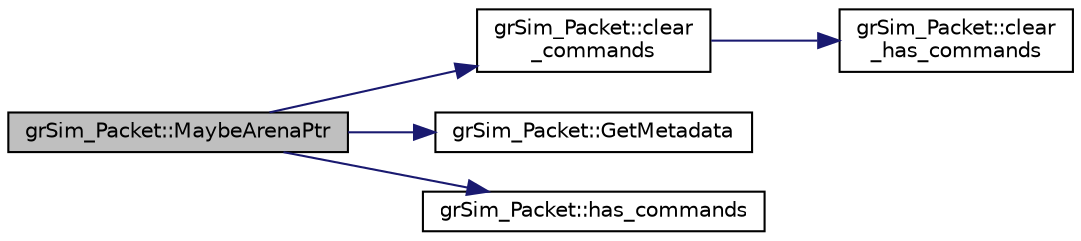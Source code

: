 digraph "grSim_Packet::MaybeArenaPtr"
{
 // INTERACTIVE_SVG=YES
  edge [fontname="Helvetica",fontsize="10",labelfontname="Helvetica",labelfontsize="10"];
  node [fontname="Helvetica",fontsize="10",shape=record];
  rankdir="LR";
  Node1 [label="grSim_Packet::MaybeArenaPtr",height=0.2,width=0.4,color="black", fillcolor="grey75", style="filled", fontcolor="black"];
  Node1 -> Node2 [color="midnightblue",fontsize="10",style="solid",fontname="Helvetica"];
  Node2 [label="grSim_Packet::clear\l_commands",height=0.2,width=0.4,color="black", fillcolor="white", style="filled",URL="$d3/db5/classgr_sim___packet.html#a7eeb36d110e9e7ffeb8931b2f465a273"];
  Node2 -> Node3 [color="midnightblue",fontsize="10",style="solid",fontname="Helvetica"];
  Node3 [label="grSim_Packet::clear\l_has_commands",height=0.2,width=0.4,color="black", fillcolor="white", style="filled",URL="$d3/db5/classgr_sim___packet.html#a4a6e0fe00b6a0c7d9fb689cda20940f5"];
  Node1 -> Node4 [color="midnightblue",fontsize="10",style="solid",fontname="Helvetica"];
  Node4 [label="grSim_Packet::GetMetadata",height=0.2,width=0.4,color="black", fillcolor="white", style="filled",URL="$d3/db5/classgr_sim___packet.html#a411081f4a7c6d8e3d6cdd3799c4b698b"];
  Node1 -> Node5 [color="midnightblue",fontsize="10",style="solid",fontname="Helvetica"];
  Node5 [label="grSim_Packet::has_commands",height=0.2,width=0.4,color="black", fillcolor="white", style="filled",URL="$d3/db5/classgr_sim___packet.html#a1d8ff8109c642a1faab29a6fc4b6bb53"];
}
